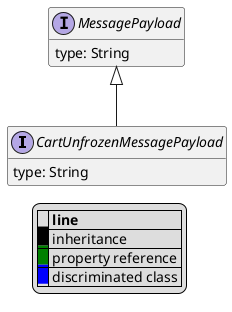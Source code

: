 @startuml

hide empty fields
hide empty methods
legend
|= |= line |
|<back:black>   </back>| inheritance |
|<back:green>   </back>| property reference |
|<back:blue>   </back>| discriminated class |
endlegend
interface CartUnfrozenMessagePayload [[CartUnfrozenMessagePayload.svg]] extends MessagePayload {
    type: String
}
interface MessagePayload [[MessagePayload.svg]]  {
    type: String
}





@enduml
